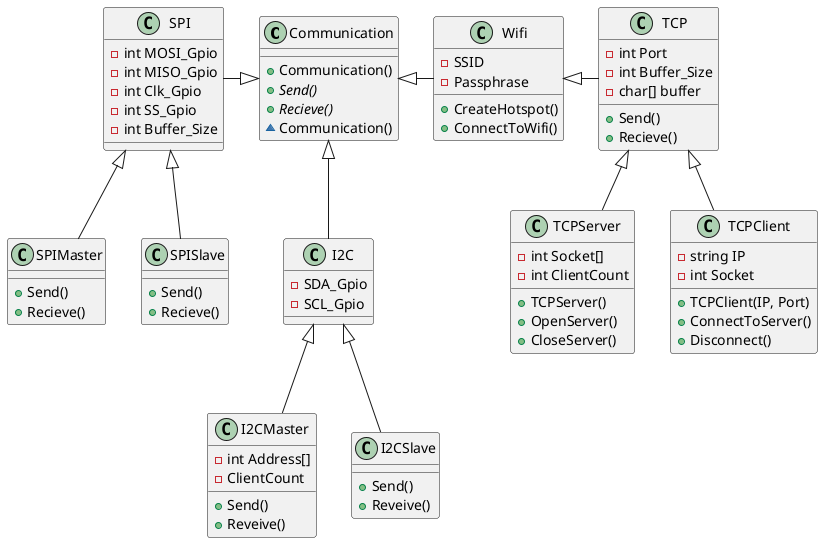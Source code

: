 @startuml
class Communication{
    +Communication() 
    +Send() {abstract}
    +Recieve() {abstract}
    ~Communication()
}
class Wifi{
    +CreateHotspot()
    +ConnectToWifi()
    -SSID
    -Passphrase
}
class TCP{
    +Send() 
    +Recieve()
    -int Port
    -int Buffer_Size
    -char[] buffer
}
class TCPClient{
    +TCPClient(IP, Port)
    +ConnectToServer()
    +Disconnect()
    -string IP
    -int Socket
}
class TCPServer{
    +TCPServer()
    +OpenServer()
    +CloseServer()
    -int Socket[]
    -int ClientCount
}
Class SPI{
    -int MOSI_Gpio
    -int MISO_Gpio
    -int Clk_Gpio
    -int SS_Gpio
    -int Buffer_Size
}
Class SPIMaster{
    +Send()
    +Recieve()
}
Class SPISlave{
    +Send()
    +Recieve()
}
class I2C{
    -SDA_Gpio
    -SCL_Gpio
}
class I2CMaster{
    +Send()
    +Reveive()
    -int Address[]
    -ClientCount
}
class I2CSlave{
    +Send()
    +Reveive()
}

Communication <|- Wifi
Wifi <|- TCP
SPI -|> Communication
TCP <|-- TCPClient
TCP <|--TCPServer
SPI <|--SPIMaster
SPI <|--SPISlave
Communication <|--I2C
I2C <|-- I2CMaster
I2C <|-- I2CSlave

@enduml
